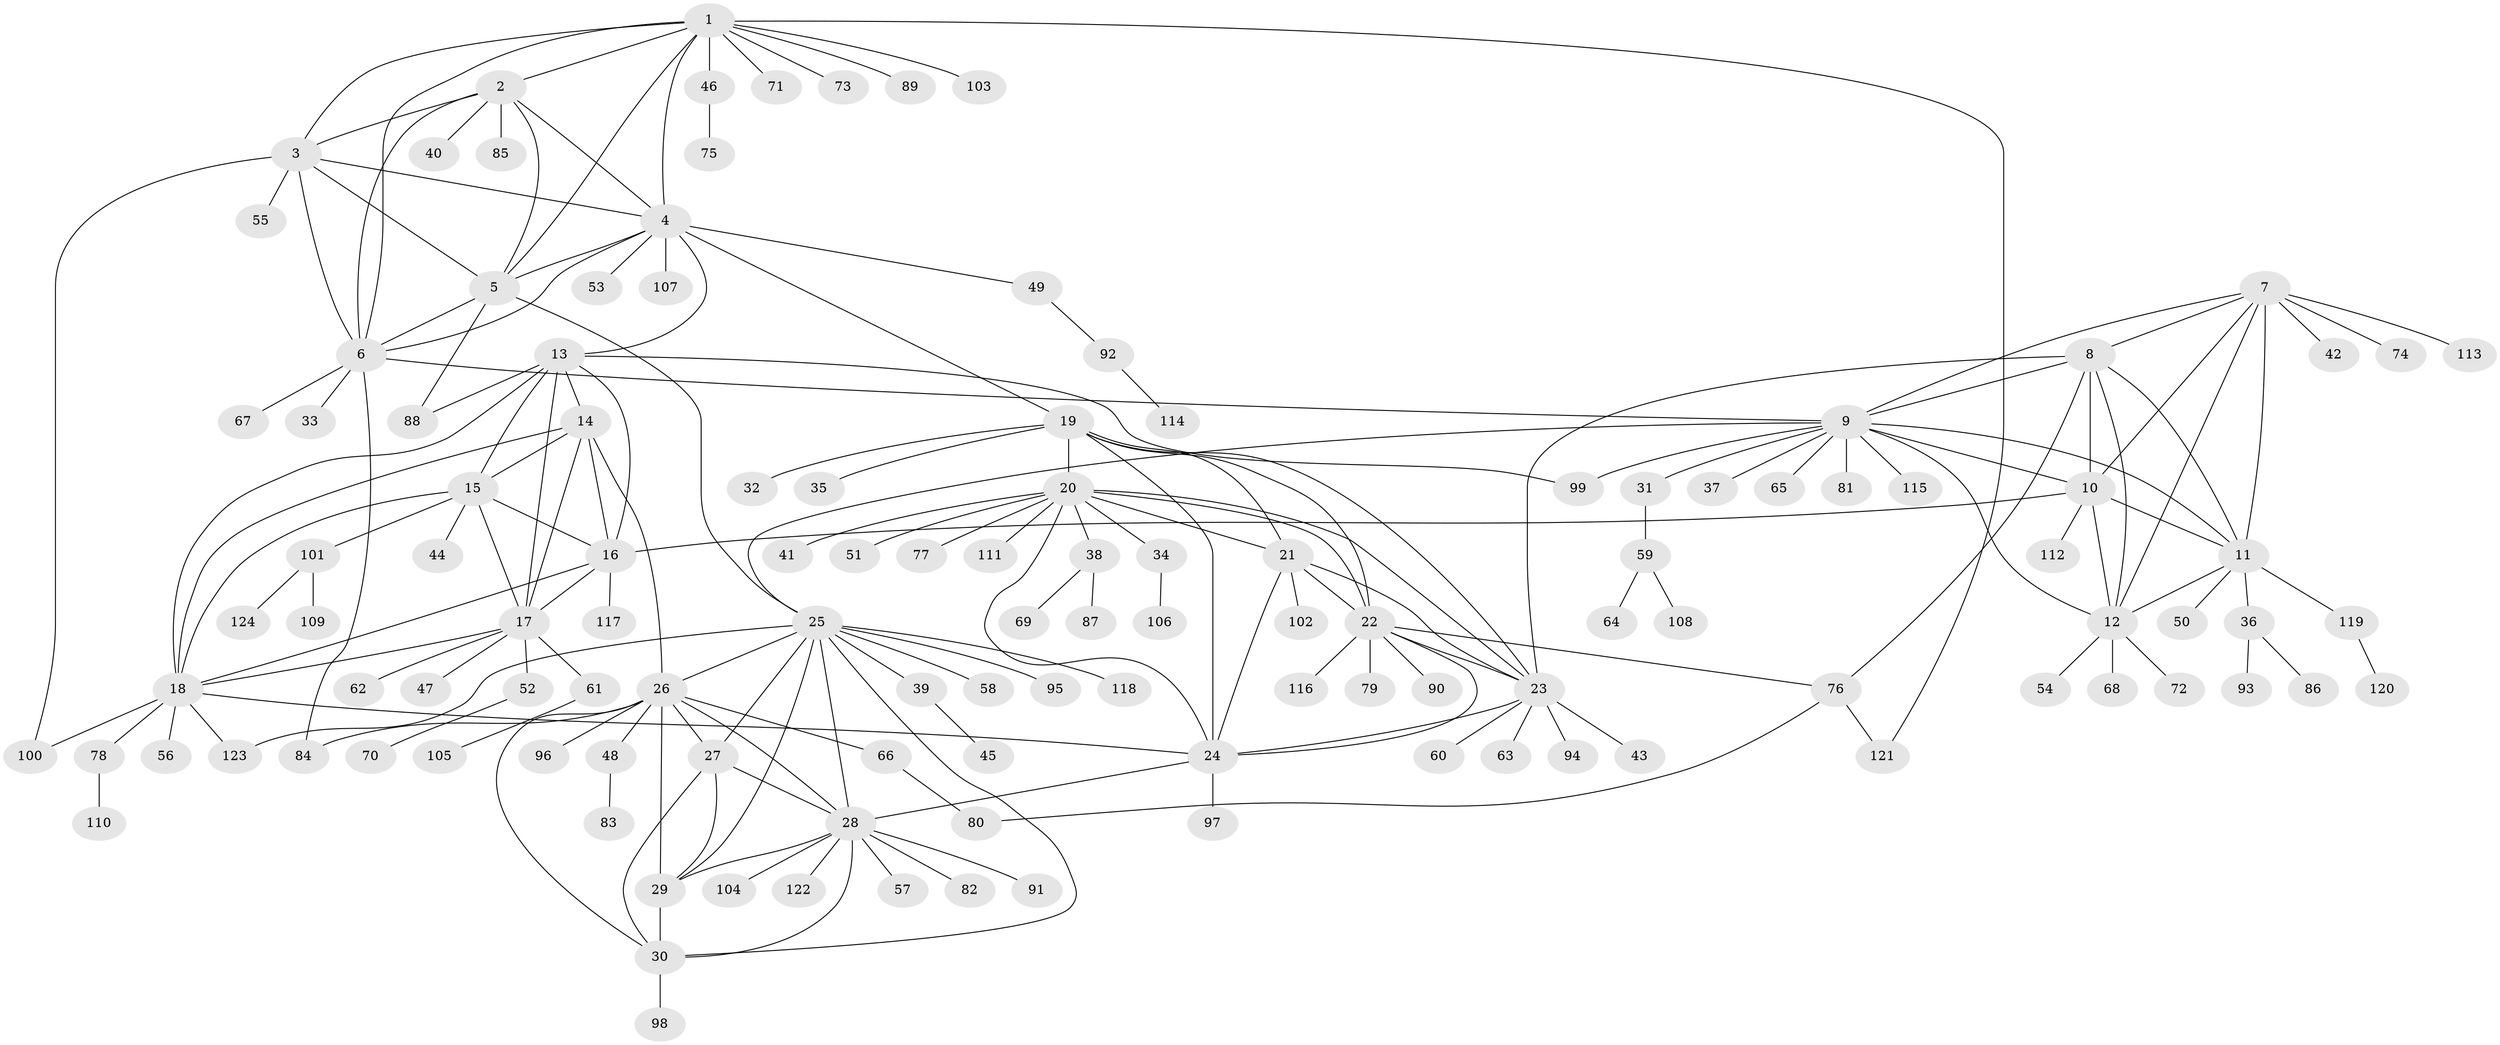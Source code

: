 // Generated by graph-tools (version 1.1) at 2025/15/03/09/25 04:15:52]
// undirected, 124 vertices, 187 edges
graph export_dot {
graph [start="1"]
  node [color=gray90,style=filled];
  1;
  2;
  3;
  4;
  5;
  6;
  7;
  8;
  9;
  10;
  11;
  12;
  13;
  14;
  15;
  16;
  17;
  18;
  19;
  20;
  21;
  22;
  23;
  24;
  25;
  26;
  27;
  28;
  29;
  30;
  31;
  32;
  33;
  34;
  35;
  36;
  37;
  38;
  39;
  40;
  41;
  42;
  43;
  44;
  45;
  46;
  47;
  48;
  49;
  50;
  51;
  52;
  53;
  54;
  55;
  56;
  57;
  58;
  59;
  60;
  61;
  62;
  63;
  64;
  65;
  66;
  67;
  68;
  69;
  70;
  71;
  72;
  73;
  74;
  75;
  76;
  77;
  78;
  79;
  80;
  81;
  82;
  83;
  84;
  85;
  86;
  87;
  88;
  89;
  90;
  91;
  92;
  93;
  94;
  95;
  96;
  97;
  98;
  99;
  100;
  101;
  102;
  103;
  104;
  105;
  106;
  107;
  108;
  109;
  110;
  111;
  112;
  113;
  114;
  115;
  116;
  117;
  118;
  119;
  120;
  121;
  122;
  123;
  124;
  1 -- 2;
  1 -- 3;
  1 -- 4;
  1 -- 5;
  1 -- 6;
  1 -- 46;
  1 -- 71;
  1 -- 73;
  1 -- 89;
  1 -- 103;
  1 -- 121;
  2 -- 3;
  2 -- 4;
  2 -- 5;
  2 -- 6;
  2 -- 40;
  2 -- 85;
  3 -- 4;
  3 -- 5;
  3 -- 6;
  3 -- 55;
  3 -- 100;
  4 -- 5;
  4 -- 6;
  4 -- 13;
  4 -- 19;
  4 -- 49;
  4 -- 53;
  4 -- 107;
  5 -- 6;
  5 -- 25;
  5 -- 88;
  6 -- 9;
  6 -- 33;
  6 -- 67;
  6 -- 84;
  7 -- 8;
  7 -- 9;
  7 -- 10;
  7 -- 11;
  7 -- 12;
  7 -- 42;
  7 -- 74;
  7 -- 113;
  8 -- 9;
  8 -- 10;
  8 -- 11;
  8 -- 12;
  8 -- 23;
  8 -- 76;
  9 -- 10;
  9 -- 11;
  9 -- 12;
  9 -- 25;
  9 -- 31;
  9 -- 37;
  9 -- 65;
  9 -- 81;
  9 -- 99;
  9 -- 115;
  10 -- 11;
  10 -- 12;
  10 -- 16;
  10 -- 112;
  11 -- 12;
  11 -- 36;
  11 -- 50;
  11 -- 119;
  12 -- 54;
  12 -- 68;
  12 -- 72;
  13 -- 14;
  13 -- 15;
  13 -- 16;
  13 -- 17;
  13 -- 18;
  13 -- 88;
  13 -- 99;
  14 -- 15;
  14 -- 16;
  14 -- 17;
  14 -- 18;
  14 -- 26;
  15 -- 16;
  15 -- 17;
  15 -- 18;
  15 -- 44;
  15 -- 101;
  16 -- 17;
  16 -- 18;
  16 -- 117;
  17 -- 18;
  17 -- 47;
  17 -- 52;
  17 -- 61;
  17 -- 62;
  18 -- 24;
  18 -- 56;
  18 -- 78;
  18 -- 100;
  18 -- 123;
  19 -- 20;
  19 -- 21;
  19 -- 22;
  19 -- 23;
  19 -- 24;
  19 -- 32;
  19 -- 35;
  20 -- 21;
  20 -- 22;
  20 -- 23;
  20 -- 24;
  20 -- 34;
  20 -- 38;
  20 -- 41;
  20 -- 51;
  20 -- 77;
  20 -- 111;
  21 -- 22;
  21 -- 23;
  21 -- 24;
  21 -- 102;
  22 -- 23;
  22 -- 24;
  22 -- 76;
  22 -- 79;
  22 -- 90;
  22 -- 116;
  23 -- 24;
  23 -- 43;
  23 -- 60;
  23 -- 63;
  23 -- 94;
  24 -- 28;
  24 -- 97;
  25 -- 26;
  25 -- 27;
  25 -- 28;
  25 -- 29;
  25 -- 30;
  25 -- 39;
  25 -- 58;
  25 -- 95;
  25 -- 118;
  25 -- 123;
  26 -- 27;
  26 -- 28;
  26 -- 29;
  26 -- 30;
  26 -- 48;
  26 -- 66;
  26 -- 84;
  26 -- 96;
  27 -- 28;
  27 -- 29;
  27 -- 30;
  28 -- 29;
  28 -- 30;
  28 -- 57;
  28 -- 82;
  28 -- 91;
  28 -- 104;
  28 -- 122;
  29 -- 30;
  30 -- 98;
  31 -- 59;
  34 -- 106;
  36 -- 86;
  36 -- 93;
  38 -- 69;
  38 -- 87;
  39 -- 45;
  46 -- 75;
  48 -- 83;
  49 -- 92;
  52 -- 70;
  59 -- 64;
  59 -- 108;
  61 -- 105;
  66 -- 80;
  76 -- 80;
  76 -- 121;
  78 -- 110;
  92 -- 114;
  101 -- 109;
  101 -- 124;
  119 -- 120;
}
